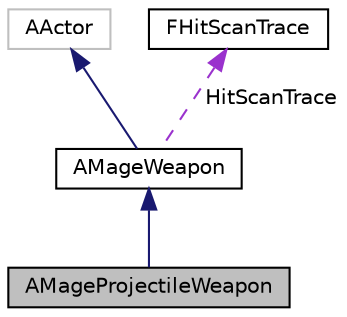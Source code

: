digraph "AMageProjectileWeapon"
{
 // LATEX_PDF_SIZE
  edge [fontname="Helvetica",fontsize="10",labelfontname="Helvetica",labelfontsize="10"];
  node [fontname="Helvetica",fontsize="10",shape=record];
  Node1 [label="AMageProjectileWeapon",height=0.2,width=0.4,color="black", fillcolor="grey75", style="filled", fontcolor="black",tooltip=" "];
  Node2 -> Node1 [dir="back",color="midnightblue",fontsize="10",style="solid",fontname="Helvetica"];
  Node2 [label="AMageWeapon",height=0.2,width=0.4,color="black", fillcolor="white", style="filled",URL="$class_a_mage_weapon.html",tooltip=" "];
  Node3 -> Node2 [dir="back",color="midnightblue",fontsize="10",style="solid",fontname="Helvetica"];
  Node3 [label="AActor",height=0.2,width=0.4,color="grey75", fillcolor="white", style="filled",tooltip=" "];
  Node4 -> Node2 [dir="back",color="darkorchid3",fontsize="10",style="dashed",label=" HitScanTrace" ,fontname="Helvetica"];
  Node4 [label="FHitScanTrace",height=0.2,width=0.4,color="black", fillcolor="white", style="filled",URL="$struct_f_hit_scan_trace.html",tooltip=" "];
}
